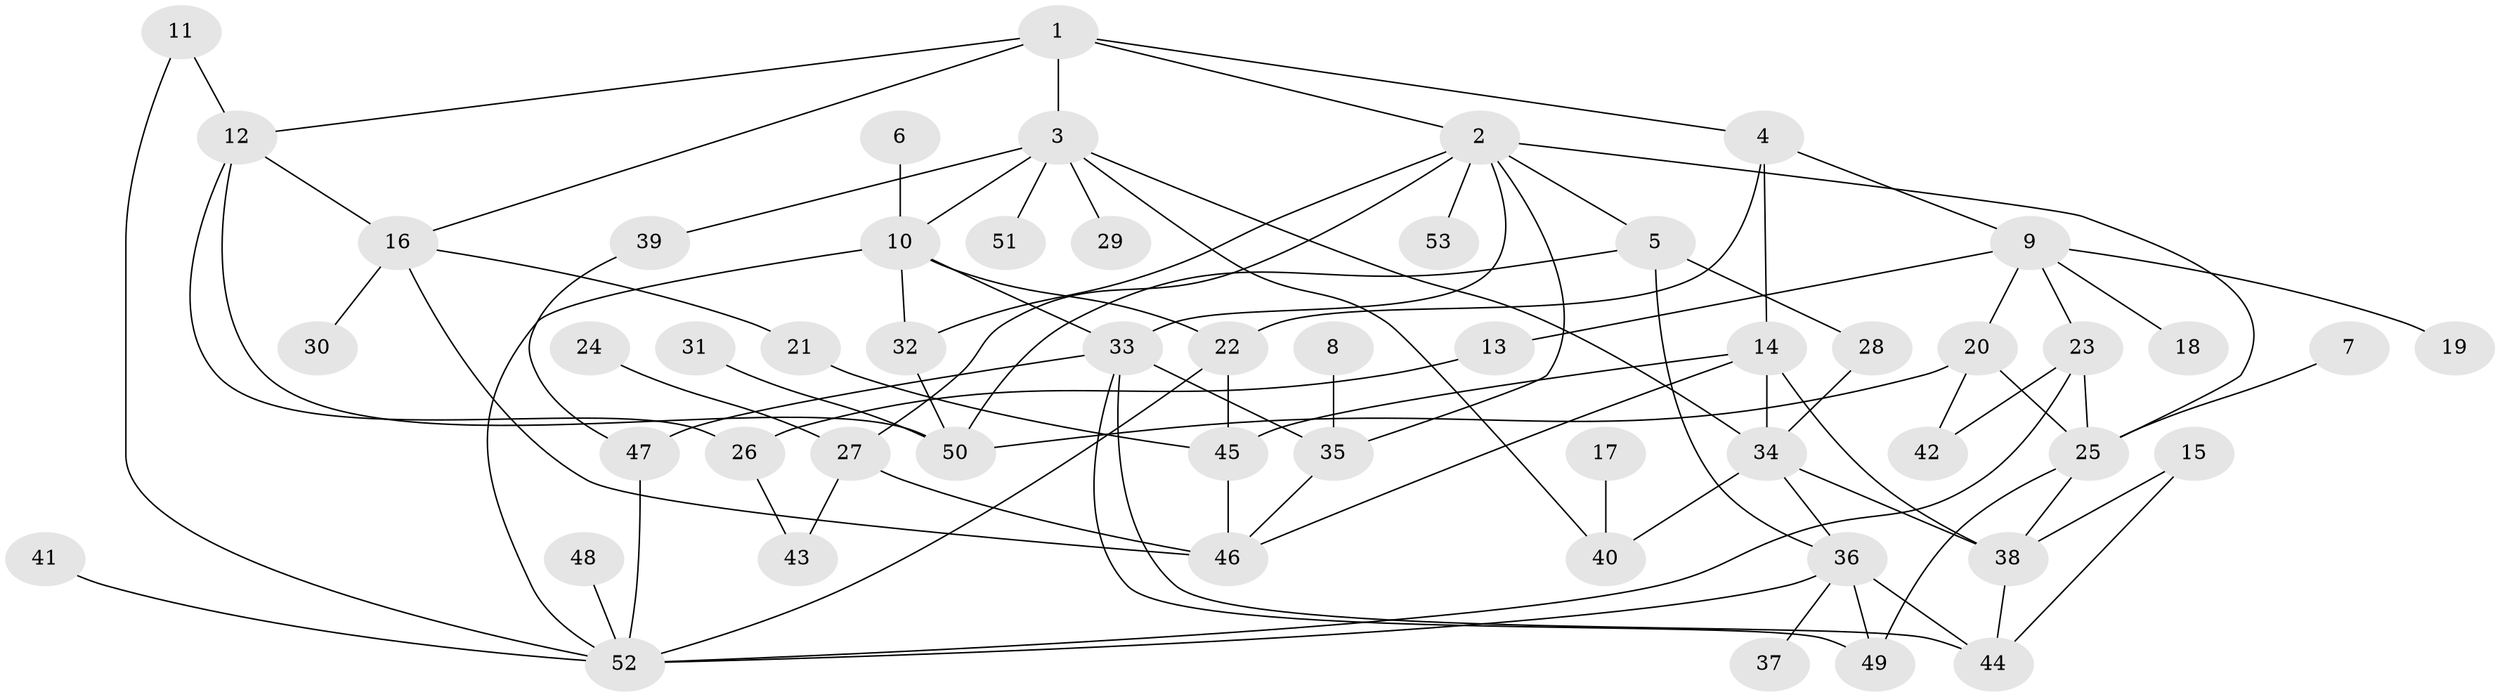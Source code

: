 // original degree distribution, {6: 0.0380952380952381, 8: 0.009523809523809525, 5: 0.0761904761904762, 1: 0.2571428571428571, 4: 0.14285714285714285, 2: 0.2571428571428571, 3: 0.21904761904761905}
// Generated by graph-tools (version 1.1) at 2025/49/03/09/25 03:49:24]
// undirected, 53 vertices, 88 edges
graph export_dot {
graph [start="1"]
  node [color=gray90,style=filled];
  1;
  2;
  3;
  4;
  5;
  6;
  7;
  8;
  9;
  10;
  11;
  12;
  13;
  14;
  15;
  16;
  17;
  18;
  19;
  20;
  21;
  22;
  23;
  24;
  25;
  26;
  27;
  28;
  29;
  30;
  31;
  32;
  33;
  34;
  35;
  36;
  37;
  38;
  39;
  40;
  41;
  42;
  43;
  44;
  45;
  46;
  47;
  48;
  49;
  50;
  51;
  52;
  53;
  1 -- 2 [weight=1.0];
  1 -- 3 [weight=1.0];
  1 -- 4 [weight=1.0];
  1 -- 12 [weight=1.0];
  1 -- 16 [weight=1.0];
  2 -- 5 [weight=1.0];
  2 -- 25 [weight=1.0];
  2 -- 27 [weight=1.0];
  2 -- 32 [weight=1.0];
  2 -- 33 [weight=1.0];
  2 -- 35 [weight=1.0];
  2 -- 53 [weight=1.0];
  3 -- 10 [weight=1.0];
  3 -- 29 [weight=1.0];
  3 -- 34 [weight=1.0];
  3 -- 39 [weight=1.0];
  3 -- 40 [weight=1.0];
  3 -- 51 [weight=1.0];
  4 -- 9 [weight=1.0];
  4 -- 14 [weight=1.0];
  4 -- 22 [weight=1.0];
  5 -- 28 [weight=1.0];
  5 -- 36 [weight=1.0];
  5 -- 50 [weight=1.0];
  6 -- 10 [weight=1.0];
  7 -- 25 [weight=1.0];
  8 -- 35 [weight=1.0];
  9 -- 13 [weight=1.0];
  9 -- 18 [weight=1.0];
  9 -- 19 [weight=1.0];
  9 -- 20 [weight=1.0];
  9 -- 23 [weight=1.0];
  10 -- 22 [weight=1.0];
  10 -- 32 [weight=1.0];
  10 -- 33 [weight=1.0];
  10 -- 52 [weight=1.0];
  11 -- 12 [weight=1.0];
  11 -- 52 [weight=1.0];
  12 -- 16 [weight=1.0];
  12 -- 26 [weight=1.0];
  12 -- 50 [weight=1.0];
  13 -- 26 [weight=1.0];
  14 -- 34 [weight=1.0];
  14 -- 38 [weight=1.0];
  14 -- 45 [weight=1.0];
  14 -- 46 [weight=1.0];
  15 -- 38 [weight=1.0];
  15 -- 44 [weight=1.0];
  16 -- 21 [weight=1.0];
  16 -- 30 [weight=1.0];
  16 -- 46 [weight=1.0];
  17 -- 40 [weight=1.0];
  20 -- 25 [weight=1.0];
  20 -- 42 [weight=1.0];
  20 -- 50 [weight=1.0];
  21 -- 45 [weight=1.0];
  22 -- 45 [weight=1.0];
  22 -- 52 [weight=1.0];
  23 -- 25 [weight=1.0];
  23 -- 42 [weight=1.0];
  23 -- 52 [weight=1.0];
  24 -- 27 [weight=1.0];
  25 -- 38 [weight=1.0];
  25 -- 49 [weight=1.0];
  26 -- 43 [weight=1.0];
  27 -- 43 [weight=1.0];
  27 -- 46 [weight=1.0];
  28 -- 34 [weight=1.0];
  31 -- 50 [weight=1.0];
  32 -- 50 [weight=1.0];
  33 -- 35 [weight=1.0];
  33 -- 44 [weight=1.0];
  33 -- 47 [weight=1.0];
  33 -- 49 [weight=1.0];
  34 -- 36 [weight=1.0];
  34 -- 38 [weight=1.0];
  34 -- 40 [weight=2.0];
  35 -- 46 [weight=1.0];
  36 -- 37 [weight=1.0];
  36 -- 44 [weight=1.0];
  36 -- 49 [weight=1.0];
  36 -- 52 [weight=1.0];
  38 -- 44 [weight=1.0];
  39 -- 47 [weight=1.0];
  41 -- 52 [weight=1.0];
  45 -- 46 [weight=1.0];
  47 -- 52 [weight=1.0];
  48 -- 52 [weight=1.0];
}
